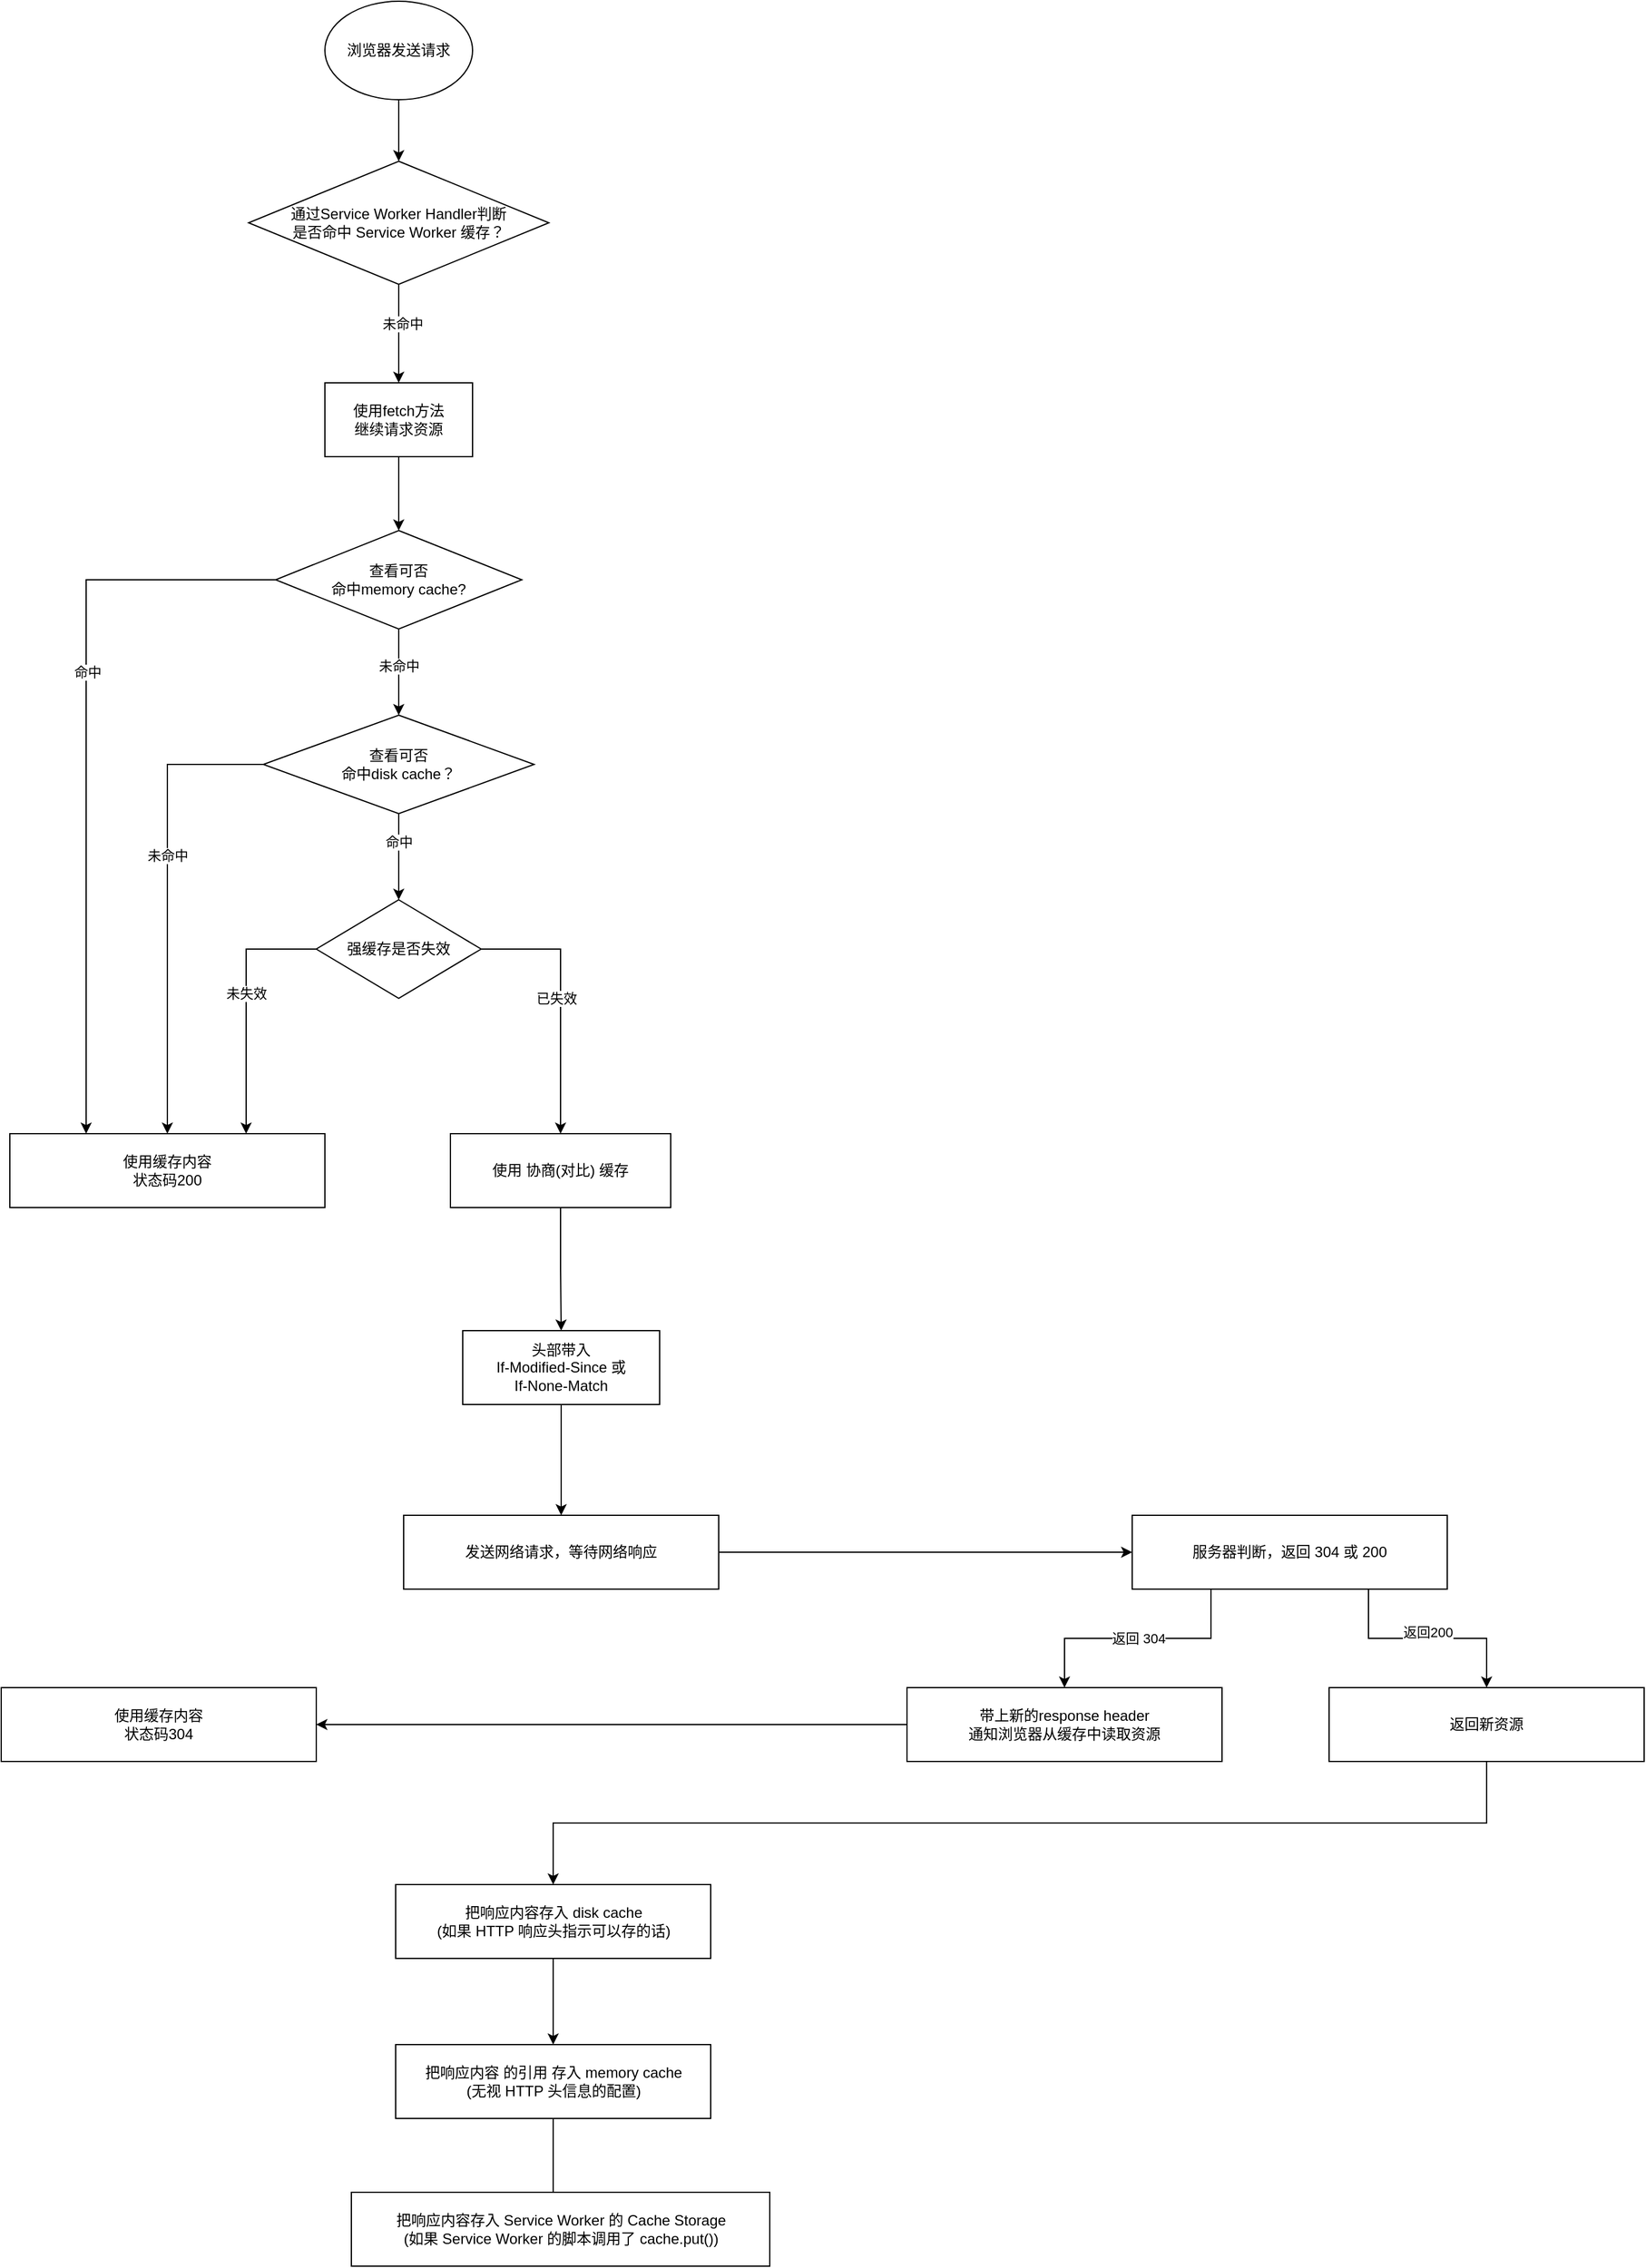 <mxfile version="14.2.7" type="github">
  <diagram id="NUCHjerggOm3OMJYKeuQ" name="Page-1">
    <mxGraphModel dx="1581" dy="988" grid="1" gridSize="10" guides="1" tooltips="1" connect="1" arrows="1" fold="1" page="1" pageScale="1" pageWidth="827" pageHeight="1169" math="0" shadow="0">
      <root>
        <mxCell id="0" />
        <mxCell id="1" parent="0" />
        <mxCell id="K0_olAz4azfouy1TQkoH-12" value="" style="edgeStyle=orthogonalEdgeStyle;rounded=0;orthogonalLoop=1;jettySize=auto;html=1;" edge="1" parent="1" source="K0_olAz4azfouy1TQkoH-2" target="K0_olAz4azfouy1TQkoH-13">
          <mxGeometry relative="1" as="geometry">
            <mxPoint x="554" y="130" as="targetPoint" />
          </mxGeometry>
        </mxCell>
        <mxCell id="K0_olAz4azfouy1TQkoH-2" value="浏览器发送请求" style="ellipse;whiteSpace=wrap;html=1;" vertex="1" parent="1">
          <mxGeometry x="354" y="40" width="120" height="80" as="geometry" />
        </mxCell>
        <mxCell id="K0_olAz4azfouy1TQkoH-16" style="edgeStyle=orthogonalEdgeStyle;rounded=0;orthogonalLoop=1;jettySize=auto;html=1;exitX=0.5;exitY=1;exitDx=0;exitDy=0;entryX=0.5;entryY=0;entryDx=0;entryDy=0;" edge="1" parent="1" source="K0_olAz4azfouy1TQkoH-3" target="K0_olAz4azfouy1TQkoH-15">
          <mxGeometry relative="1" as="geometry" />
        </mxCell>
        <mxCell id="K0_olAz4azfouy1TQkoH-3" value="使用fetch方法&lt;br&gt;继续请求资源" style="whiteSpace=wrap;html=1;" vertex="1" parent="1">
          <mxGeometry x="354" y="350" width="120" height="60" as="geometry" />
        </mxCell>
        <mxCell id="K0_olAz4azfouy1TQkoH-14" style="edgeStyle=orthogonalEdgeStyle;rounded=0;orthogonalLoop=1;jettySize=auto;html=1;exitX=0.5;exitY=1;exitDx=0;exitDy=0;entryX=0.5;entryY=0;entryDx=0;entryDy=0;" edge="1" parent="1" source="K0_olAz4azfouy1TQkoH-13" target="K0_olAz4azfouy1TQkoH-3">
          <mxGeometry relative="1" as="geometry" />
        </mxCell>
        <mxCell id="K0_olAz4azfouy1TQkoH-17" value="未命中" style="edgeLabel;html=1;align=center;verticalAlign=middle;resizable=0;points=[];" vertex="1" connectable="0" parent="K0_olAz4azfouy1TQkoH-14">
          <mxGeometry x="-0.2" y="3" relative="1" as="geometry">
            <mxPoint as="offset" />
          </mxGeometry>
        </mxCell>
        <mxCell id="K0_olAz4azfouy1TQkoH-13" value="通过Service Worker Handler判断&lt;br&gt;是否命中 Service Worker 缓存？" style="rhombus;whiteSpace=wrap;html=1;" vertex="1" parent="1">
          <mxGeometry x="292" y="170" width="244" height="100" as="geometry" />
        </mxCell>
        <mxCell id="K0_olAz4azfouy1TQkoH-20" value="" style="edgeStyle=orthogonalEdgeStyle;rounded=0;orthogonalLoop=1;jettySize=auto;html=1;entryX=0.5;entryY=0;entryDx=0;entryDy=0;" edge="1" parent="1" source="K0_olAz4azfouy1TQkoH-15" target="K0_olAz4azfouy1TQkoH-27">
          <mxGeometry relative="1" as="geometry">
            <mxPoint x="414" y="620" as="targetPoint" />
          </mxGeometry>
        </mxCell>
        <mxCell id="K0_olAz4azfouy1TQkoH-21" value="未命中" style="edgeLabel;html=1;align=center;verticalAlign=middle;resizable=0;points=[];" vertex="1" connectable="0" parent="K0_olAz4azfouy1TQkoH-20">
          <mxGeometry x="0.075" relative="1" as="geometry">
            <mxPoint y="-8" as="offset" />
          </mxGeometry>
        </mxCell>
        <mxCell id="K0_olAz4azfouy1TQkoH-38" style="edgeStyle=orthogonalEdgeStyle;rounded=0;orthogonalLoop=1;jettySize=auto;html=1;exitX=0;exitY=0.5;exitDx=0;exitDy=0;" edge="1" parent="1" source="K0_olAz4azfouy1TQkoH-15" target="K0_olAz4azfouy1TQkoH-23">
          <mxGeometry relative="1" as="geometry">
            <Array as="points">
              <mxPoint x="160" y="510" />
            </Array>
          </mxGeometry>
        </mxCell>
        <mxCell id="K0_olAz4azfouy1TQkoH-39" value="命中" style="edgeLabel;html=1;align=center;verticalAlign=middle;resizable=0;points=[];" vertex="1" connectable="0" parent="K0_olAz4azfouy1TQkoH-38">
          <mxGeometry x="-0.917" y="-1" relative="1" as="geometry">
            <mxPoint x="-128.67" y="76" as="offset" />
          </mxGeometry>
        </mxCell>
        <mxCell id="K0_olAz4azfouy1TQkoH-15" value="查看可否&lt;br&gt;命中memory cache?" style="rhombus;whiteSpace=wrap;html=1;" vertex="1" parent="1">
          <mxGeometry x="314" y="470" width="200" height="80" as="geometry" />
        </mxCell>
        <mxCell id="K0_olAz4azfouy1TQkoH-26" value="" style="edgeStyle=orthogonalEdgeStyle;rounded=0;orthogonalLoop=1;jettySize=auto;html=1;exitX=0.5;exitY=1;exitDx=0;exitDy=0;entryX=0.5;entryY=0;entryDx=0;entryDy=0;" edge="1" parent="1" source="K0_olAz4azfouy1TQkoH-27" target="K0_olAz4azfouy1TQkoH-29">
          <mxGeometry relative="1" as="geometry">
            <mxPoint x="414" y="680" as="sourcePoint" />
            <mxPoint x="414" y="760.0" as="targetPoint" />
          </mxGeometry>
        </mxCell>
        <mxCell id="K0_olAz4azfouy1TQkoH-28" value="命中" style="edgeLabel;html=1;align=center;verticalAlign=middle;resizable=0;points=[];" vertex="1" connectable="0" parent="K0_olAz4azfouy1TQkoH-26">
          <mxGeometry x="-0.4" y="-1" relative="1" as="geometry">
            <mxPoint x="1" y="2" as="offset" />
          </mxGeometry>
        </mxCell>
        <mxCell id="K0_olAz4azfouy1TQkoH-23" value="使用缓存内容&lt;br&gt;状态码200" style="rounded=0;whiteSpace=wrap;html=1;" vertex="1" parent="1">
          <mxGeometry x="98" y="960" width="256" height="60" as="geometry" />
        </mxCell>
        <mxCell id="K0_olAz4azfouy1TQkoH-69" style="edgeStyle=orthogonalEdgeStyle;rounded=0;orthogonalLoop=1;jettySize=auto;html=1;exitX=0;exitY=0.5;exitDx=0;exitDy=0;" edge="1" parent="1" source="K0_olAz4azfouy1TQkoH-27" target="K0_olAz4azfouy1TQkoH-23">
          <mxGeometry relative="1" as="geometry" />
        </mxCell>
        <mxCell id="K0_olAz4azfouy1TQkoH-71" value="未命中" style="edgeLabel;html=1;align=center;verticalAlign=middle;resizable=0;points=[];" vertex="1" connectable="0" parent="K0_olAz4azfouy1TQkoH-69">
          <mxGeometry x="-0.2" relative="1" as="geometry">
            <mxPoint y="1" as="offset" />
          </mxGeometry>
        </mxCell>
        <mxCell id="K0_olAz4azfouy1TQkoH-27" value="&lt;span&gt;查看可否&lt;/span&gt;&lt;br&gt;&lt;span&gt;命中disk cache？&lt;/span&gt;" style="rhombus;whiteSpace=wrap;html=1;" vertex="1" parent="1">
          <mxGeometry x="304" y="620" width="220" height="80" as="geometry" />
        </mxCell>
        <mxCell id="K0_olAz4azfouy1TQkoH-33" value="" style="edgeStyle=orthogonalEdgeStyle;rounded=0;orthogonalLoop=1;jettySize=auto;html=1;exitX=0;exitY=0.5;exitDx=0;exitDy=0;entryX=0.75;entryY=0;entryDx=0;entryDy=0;" edge="1" parent="1" source="K0_olAz4azfouy1TQkoH-29" target="K0_olAz4azfouy1TQkoH-23">
          <mxGeometry relative="1" as="geometry">
            <mxPoint x="280" y="960" as="targetPoint" />
          </mxGeometry>
        </mxCell>
        <mxCell id="K0_olAz4azfouy1TQkoH-34" value="未失效" style="edgeLabel;html=1;align=center;verticalAlign=middle;resizable=0;points=[];" vertex="1" connectable="0" parent="K0_olAz4azfouy1TQkoH-33">
          <mxGeometry x="0.05" y="-1" relative="1" as="geometry">
            <mxPoint x="1" y="-16" as="offset" />
          </mxGeometry>
        </mxCell>
        <mxCell id="K0_olAz4azfouy1TQkoH-36" value="" style="edgeStyle=orthogonalEdgeStyle;rounded=0;orthogonalLoop=1;jettySize=auto;html=1;entryX=0.5;entryY=0;entryDx=0;entryDy=0;exitX=1;exitY=0.5;exitDx=0;exitDy=0;" edge="1" parent="1" source="K0_olAz4azfouy1TQkoH-29" target="K0_olAz4azfouy1TQkoH-48">
          <mxGeometry relative="1" as="geometry">
            <mxPoint x="500" y="1060" as="targetPoint" />
          </mxGeometry>
        </mxCell>
        <mxCell id="K0_olAz4azfouy1TQkoH-37" value="已失效" style="edgeLabel;html=1;align=center;verticalAlign=middle;resizable=0;points=[];" vertex="1" connectable="0" parent="K0_olAz4azfouy1TQkoH-36">
          <mxGeometry x="-0.592" y="3" relative="1" as="geometry">
            <mxPoint x="16.33" y="43" as="offset" />
          </mxGeometry>
        </mxCell>
        <mxCell id="K0_olAz4azfouy1TQkoH-29" value="强缓存是否失效" style="rhombus;whiteSpace=wrap;html=1;rounded=0;" vertex="1" parent="1">
          <mxGeometry x="347" y="770" width="134" height="80" as="geometry" />
        </mxCell>
        <mxCell id="K0_olAz4azfouy1TQkoH-56" value="" style="edgeStyle=orthogonalEdgeStyle;rounded=0;orthogonalLoop=1;jettySize=auto;html=1;" edge="1" parent="1" source="K0_olAz4azfouy1TQkoH-40" target="K0_olAz4azfouy1TQkoH-55">
          <mxGeometry relative="1" as="geometry" />
        </mxCell>
        <mxCell id="K0_olAz4azfouy1TQkoH-40" value="发送网络请求，等待网络响应" style="rounded=0;whiteSpace=wrap;html=1;" vertex="1" parent="1">
          <mxGeometry x="418" y="1270" width="256" height="60" as="geometry" />
        </mxCell>
        <mxCell id="K0_olAz4azfouy1TQkoH-44" value="" style="edgeStyle=orthogonalEdgeStyle;rounded=0;orthogonalLoop=1;jettySize=auto;html=1;" edge="1" parent="1" source="K0_olAz4azfouy1TQkoH-41" target="K0_olAz4azfouy1TQkoH-43">
          <mxGeometry relative="1" as="geometry" />
        </mxCell>
        <mxCell id="K0_olAz4azfouy1TQkoH-41" value="把响应内容存入 disk cache &lt;br&gt;(如果 HTTP 响应头指示可以存的话)" style="rounded=0;whiteSpace=wrap;html=1;" vertex="1" parent="1">
          <mxGeometry x="411.5" y="1570" width="256" height="60" as="geometry" />
        </mxCell>
        <mxCell id="K0_olAz4azfouy1TQkoH-46" value="" style="edgeStyle=orthogonalEdgeStyle;rounded=0;orthogonalLoop=1;jettySize=auto;html=1;" edge="1" parent="1" source="K0_olAz4azfouy1TQkoH-43">
          <mxGeometry relative="1" as="geometry">
            <mxPoint x="539.5" y="1860" as="targetPoint" />
          </mxGeometry>
        </mxCell>
        <mxCell id="K0_olAz4azfouy1TQkoH-43" value="把响应内容 的引用 存入 memory cache &lt;br&gt;(无视 HTTP 头信息的配置)" style="rounded=0;whiteSpace=wrap;html=1;" vertex="1" parent="1">
          <mxGeometry x="411.5" y="1700" width="256" height="60" as="geometry" />
        </mxCell>
        <mxCell id="K0_olAz4azfouy1TQkoH-45" value="把响应内容存入 Service Worker 的 Cache Storage &lt;br&gt;(如果 Service Worker 的脚本调用了 cache.put())" style="rounded=0;whiteSpace=wrap;html=1;" vertex="1" parent="1">
          <mxGeometry x="375.5" y="1820" width="340" height="60" as="geometry" />
        </mxCell>
        <mxCell id="K0_olAz4azfouy1TQkoH-51" value="" style="edgeStyle=orthogonalEdgeStyle;rounded=0;orthogonalLoop=1;jettySize=auto;html=1;entryX=0.5;entryY=0;entryDx=0;entryDy=0;exitX=0.5;exitY=1;exitDx=0;exitDy=0;" edge="1" parent="1" source="K0_olAz4azfouy1TQkoH-48" target="K0_olAz4azfouy1TQkoH-52">
          <mxGeometry relative="1" as="geometry" />
        </mxCell>
        <mxCell id="K0_olAz4azfouy1TQkoH-48" value="使用 协商(对比) 缓存" style="whiteSpace=wrap;html=1;rounded=0;" vertex="1" parent="1">
          <mxGeometry x="456" y="960" width="179" height="60" as="geometry" />
        </mxCell>
        <mxCell id="K0_olAz4azfouy1TQkoH-54" style="edgeStyle=orthogonalEdgeStyle;rounded=0;orthogonalLoop=1;jettySize=auto;html=1;exitX=0.5;exitY=1;exitDx=0;exitDy=0;entryX=0.5;entryY=0;entryDx=0;entryDy=0;" edge="1" parent="1" source="K0_olAz4azfouy1TQkoH-52" target="K0_olAz4azfouy1TQkoH-40">
          <mxGeometry relative="1" as="geometry" />
        </mxCell>
        <mxCell id="K0_olAz4azfouy1TQkoH-52" value="头部带入 &lt;br&gt;If-Modified-Since 或&lt;br&gt;If-None-Match" style="rounded=0;whiteSpace=wrap;html=1;" vertex="1" parent="1">
          <mxGeometry x="466" y="1120" width="160" height="60" as="geometry" />
        </mxCell>
        <mxCell id="K0_olAz4azfouy1TQkoH-58" value="返回 304" style="edgeStyle=orthogonalEdgeStyle;rounded=0;orthogonalLoop=1;jettySize=auto;html=1;exitX=0.25;exitY=1;exitDx=0;exitDy=0;" edge="1" parent="1" source="K0_olAz4azfouy1TQkoH-55" target="K0_olAz4azfouy1TQkoH-57">
          <mxGeometry relative="1" as="geometry" />
        </mxCell>
        <mxCell id="K0_olAz4azfouy1TQkoH-65" value="" style="edgeStyle=orthogonalEdgeStyle;rounded=0;orthogonalLoop=1;jettySize=auto;html=1;exitX=0.75;exitY=1;exitDx=0;exitDy=0;" edge="1" parent="1" source="K0_olAz4azfouy1TQkoH-55" target="K0_olAz4azfouy1TQkoH-64">
          <mxGeometry relative="1" as="geometry">
            <mxPoint x="1130" y="1330" as="sourcePoint" />
          </mxGeometry>
        </mxCell>
        <mxCell id="K0_olAz4azfouy1TQkoH-66" value="返回200" style="edgeLabel;html=1;align=center;verticalAlign=middle;resizable=0;points=[];" vertex="1" connectable="0" parent="K0_olAz4azfouy1TQkoH-65">
          <mxGeometry x="-0.413" y="5" relative="1" as="geometry">
            <mxPoint x="35.93" as="offset" />
          </mxGeometry>
        </mxCell>
        <mxCell id="K0_olAz4azfouy1TQkoH-55" value="服务器判断，返回 304 或 200" style="rounded=0;whiteSpace=wrap;html=1;" vertex="1" parent="1">
          <mxGeometry x="1010" y="1270" width="256" height="60" as="geometry" />
        </mxCell>
        <mxCell id="K0_olAz4azfouy1TQkoH-61" value="" style="edgeStyle=orthogonalEdgeStyle;rounded=0;orthogonalLoop=1;jettySize=auto;html=1;" edge="1" parent="1" source="K0_olAz4azfouy1TQkoH-57" target="K0_olAz4azfouy1TQkoH-59">
          <mxGeometry relative="1" as="geometry" />
        </mxCell>
        <mxCell id="K0_olAz4azfouy1TQkoH-57" value="带上新的response header&lt;br&gt;通知浏览器从缓存中读取资源" style="rounded=0;whiteSpace=wrap;html=1;" vertex="1" parent="1">
          <mxGeometry x="827" y="1410" width="256" height="60" as="geometry" />
        </mxCell>
        <mxCell id="K0_olAz4azfouy1TQkoH-59" value="使用缓存内容&lt;br&gt;状态码304" style="rounded=0;whiteSpace=wrap;html=1;" vertex="1" parent="1">
          <mxGeometry x="91" y="1410" width="256" height="60" as="geometry" />
        </mxCell>
        <mxCell id="K0_olAz4azfouy1TQkoH-72" style="edgeStyle=orthogonalEdgeStyle;rounded=0;orthogonalLoop=1;jettySize=auto;html=1;exitX=0.5;exitY=1;exitDx=0;exitDy=0;entryX=0.5;entryY=0;entryDx=0;entryDy=0;" edge="1" parent="1" source="K0_olAz4azfouy1TQkoH-64" target="K0_olAz4azfouy1TQkoH-41">
          <mxGeometry relative="1" as="geometry" />
        </mxCell>
        <mxCell id="K0_olAz4azfouy1TQkoH-64" value="返回新资源" style="rounded=0;whiteSpace=wrap;html=1;" vertex="1" parent="1">
          <mxGeometry x="1170" y="1410" width="256" height="60" as="geometry" />
        </mxCell>
      </root>
    </mxGraphModel>
  </diagram>
</mxfile>
